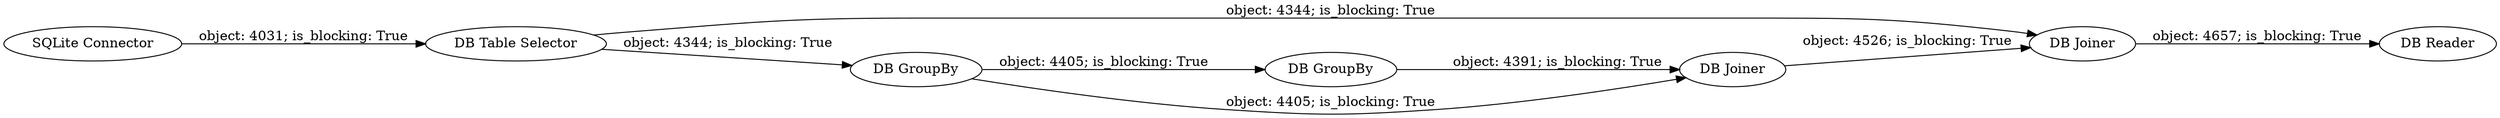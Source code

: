 digraph {
	"6650416942806500262_10" [label="DB GroupBy"]
	"6650416942806500262_11" [label="DB Joiner"]
	"6650416942806500262_12" [label="DB Joiner"]
	"6650416942806500262_3" [label="DB Table Selector"]
	"6650416942806500262_5" [label="DB GroupBy"]
	"6650416942806500262_9" [label="DB Reader"]
	"6650416942806500262_2" [label="SQLite Connector"]
	"6650416942806500262_10" -> "6650416942806500262_11" [label="object: 4391; is_blocking: True"]
	"6650416942806500262_3" -> "6650416942806500262_12" [label="object: 4344; is_blocking: True"]
	"6650416942806500262_2" -> "6650416942806500262_3" [label="object: 4031; is_blocking: True"]
	"6650416942806500262_5" -> "6650416942806500262_11" [label="object: 4405; is_blocking: True"]
	"6650416942806500262_5" -> "6650416942806500262_10" [label="object: 4405; is_blocking: True"]
	"6650416942806500262_12" -> "6650416942806500262_9" [label="object: 4657; is_blocking: True"]
	"6650416942806500262_3" -> "6650416942806500262_5" [label="object: 4344; is_blocking: True"]
	"6650416942806500262_11" -> "6650416942806500262_12" [label="object: 4526; is_blocking: True"]
	rankdir=LR
}
